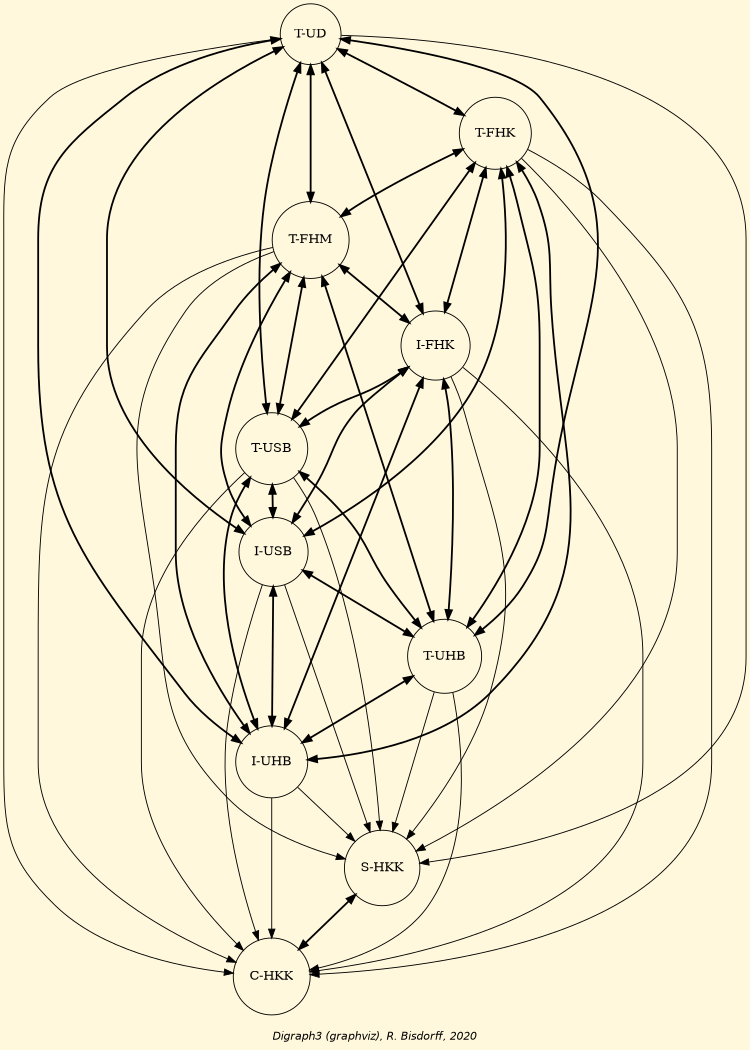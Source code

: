 digraph G {
graph [ bgcolor = cornsilk, fontname = "Helvetica-Oblique",
 fontsize = 12,
 label = "\nDigraph3 (graphviz), R. Bisdorff, 2020", size="7,7"];
n1 [shape = "circle", label = "T-UD"];
n2 [shape = "circle", label = "T-FHK"];
n3 [shape = "circle", label = "T-FHM"];
n4 [shape = "circle", label = "I-FHK"];
n5 [shape = "circle", label = "T-USB"];
n6 [shape = "circle", label = "I-USB"];
n7 [shape = "circle", label = "T-UHB"];
n8 [shape = "circle", label = "I-UHB"];
n9 [shape = "circle", label = "S-HKK"];
n10 [shape = "circle", label = "C-HKK"];
n1-> n2 [dir=both,style="setlinewidth(2)",color=black, arrowhead=normal, arrowtail=normal] ;
n1-> n3 [dir=both,style="setlinewidth(2)",color=black, arrowhead=normal, arrowtail=normal] ;
n1-> n4 [dir=both,style="setlinewidth(2)",color=black, arrowhead=normal, arrowtail=normal] ;
n1-> n5 [dir=both,style="setlinewidth(2)",color=black, arrowhead=normal, arrowtail=normal] ;
n1-> n6 [dir=both,style="setlinewidth(2)",color=black, arrowhead=normal, arrowtail=normal] ;
n1-> n7 [dir=both,style="setlinewidth(2)",color=black, arrowhead=normal, arrowtail=normal] ;
n1-> n8 [dir=both,style="setlinewidth(2)",color=black, arrowhead=normal, arrowtail=normal] ;
n1-> n9 [dir=forward, color=black] ;
n1-> n10 [dir=forward, color=black] ;
n2-> n3 [dir=both,style="setlinewidth(2)",color=black, arrowhead=normal, arrowtail=normal] ;
n2-> n4 [dir=both,style="setlinewidth(2)",color=black, arrowhead=normal, arrowtail=normal] ;
n2-> n5 [dir=both,style="setlinewidth(2)",color=black, arrowhead=normal, arrowtail=normal] ;
n2-> n6 [dir=both,style="setlinewidth(2)",color=black, arrowhead=normal, arrowtail=normal] ;
n2-> n7 [dir=both,style="setlinewidth(2)",color=black, arrowhead=normal, arrowtail=normal] ;
n2-> n8 [dir=both,style="setlinewidth(2)",color=black, arrowhead=normal, arrowtail=normal] ;
n2-> n9 [dir=forward, color=black] ;
n2-> n10 [dir=forward, color=black] ;
n3-> n4 [dir=both,style="setlinewidth(2)",color=black, arrowhead=normal, arrowtail=normal] ;
n3-> n5 [dir=both,style="setlinewidth(2)",color=black, arrowhead=normal, arrowtail=normal] ;
n3-> n6 [dir=both,style="setlinewidth(2)",color=black, arrowhead=normal, arrowtail=normal] ;
n3-> n7 [dir=both,style="setlinewidth(2)",color=black, arrowhead=normal, arrowtail=normal] ;
n3-> n8 [dir=both,style="setlinewidth(2)",color=black, arrowhead=normal, arrowtail=normal] ;
n3-> n9 [dir=forward, color=black] ;
n3-> n10 [dir=forward, color=black] ;
n4-> n5 [dir=both,style="setlinewidth(2)",color=black, arrowhead=normal, arrowtail=normal] ;
n4-> n6 [dir=both,style="setlinewidth(2)",color=black, arrowhead=normal, arrowtail=normal] ;
n4-> n7 [dir=both,style="setlinewidth(2)",color=black, arrowhead=normal, arrowtail=normal] ;
n4-> n8 [dir=both,style="setlinewidth(2)",color=black, arrowhead=normal, arrowtail=normal] ;
n4-> n9 [dir=forward, color=black] ;
n4-> n10 [dir=forward, color=black] ;
n5-> n6 [dir=both,style="setlinewidth(2)",color=black, arrowhead=normal, arrowtail=normal] ;
n5-> n7 [dir=both,style="setlinewidth(2)",color=black, arrowhead=normal, arrowtail=normal] ;
n5-> n8 [dir=both,style="setlinewidth(2)",color=black, arrowhead=normal, arrowtail=normal] ;
n5-> n9 [dir=forward, color=black] ;
n5-> n10 [dir=forward, color=black] ;
n6-> n7 [dir=both,style="setlinewidth(2)",color=black, arrowhead=normal, arrowtail=normal] ;
n6-> n8 [dir=both,style="setlinewidth(2)",color=black, arrowhead=normal, arrowtail=normal] ;
n6-> n9 [dir=forward, color=black] ;
n6-> n10 [dir=forward, color=black] ;
n7-> n8 [dir=both,style="setlinewidth(2)",color=black, arrowhead=normal, arrowtail=normal] ;
n7-> n9 [dir=forward, color=black] ;
n7-> n10 [dir=forward, color=black] ;
n8-> n9 [dir=forward, color=black] ;
n8-> n10 [dir=forward, color=black] ;
n9-> n10 [dir=both,style="setlinewidth(2)",color=black, arrowhead=normal, arrowtail=normal] ;
}
